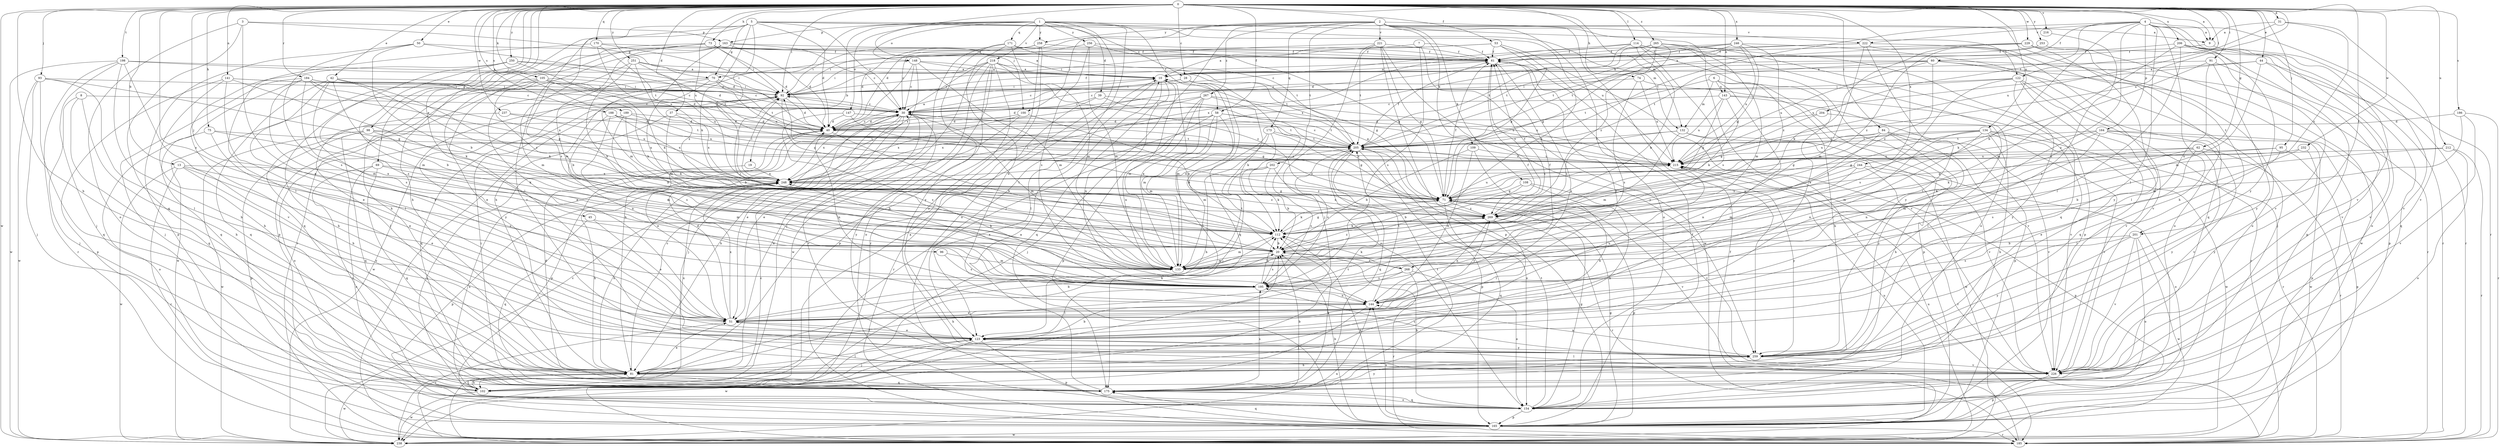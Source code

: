 strict digraph  {
0;
1;
2;
3;
4;
5;
6;
7;
8;
9;
10;
13;
19;
20;
28;
30;
31;
37;
39;
40;
42;
44;
45;
50;
51;
53;
58;
60;
61;
62;
69;
70;
71;
73;
74;
75;
81;
84;
91;
92;
93;
95;
96;
98;
100;
102;
105;
108;
109;
112;
114;
122;
123;
132;
133;
134;
141;
143;
144;
147;
148;
154;
163;
164;
165;
170;
171;
173;
175;
184;
185;
186;
188;
189;
195;
198;
201;
202;
204;
205;
206;
212;
215;
216;
218;
221;
222;
226;
229;
232;
237;
238;
244;
246;
248;
250;
251;
253;
256;
258;
259;
265;
267;
268;
269;
0 -> 9  [label=a];
0 -> 13  [label=b];
0 -> 28  [label=c];
0 -> 31  [label=d];
0 -> 37  [label=d];
0 -> 42  [label=e];
0 -> 44  [label=e];
0 -> 45  [label=e];
0 -> 50  [label=e];
0 -> 53  [label=f];
0 -> 58  [label=f];
0 -> 62  [label=g];
0 -> 69  [label=g];
0 -> 73  [label=h];
0 -> 74  [label=h];
0 -> 75  [label=h];
0 -> 81  [label=h];
0 -> 84  [label=i];
0 -> 91  [label=i];
0 -> 92  [label=i];
0 -> 93  [label=j];
0 -> 95  [label=j];
0 -> 96  [label=j];
0 -> 98  [label=j];
0 -> 100  [label=j];
0 -> 105  [label=k];
0 -> 114  [label=l];
0 -> 122  [label=l];
0 -> 132  [label=m];
0 -> 134  [label=n];
0 -> 141  [label=n];
0 -> 143  [label=n];
0 -> 170  [label=q];
0 -> 184  [label=r];
0 -> 186  [label=s];
0 -> 188  [label=s];
0 -> 189  [label=s];
0 -> 195  [label=s];
0 -> 198  [label=t];
0 -> 201  [label=t];
0 -> 206  [label=u];
0 -> 212  [label=u];
0 -> 215  [label=u];
0 -> 216  [label=v];
0 -> 229  [label=w];
0 -> 232  [label=w];
0 -> 237  [label=w];
0 -> 238  [label=w];
0 -> 244  [label=x];
0 -> 246  [label=x];
0 -> 248  [label=x];
0 -> 250  [label=y];
0 -> 251  [label=y];
0 -> 253  [label=y];
0 -> 265  [label=z];
1 -> 19  [label=b];
1 -> 39  [label=d];
1 -> 58  [label=f];
1 -> 81  [label=h];
1 -> 122  [label=l];
1 -> 123  [label=l];
1 -> 132  [label=m];
1 -> 147  [label=o];
1 -> 148  [label=o];
1 -> 154  [label=o];
1 -> 163  [label=p];
1 -> 171  [label=q];
1 -> 218  [label=v];
1 -> 256  [label=y];
1 -> 258  [label=y];
2 -> 40  [label=d];
2 -> 100  [label=j];
2 -> 102  [label=j];
2 -> 108  [label=k];
2 -> 109  [label=k];
2 -> 154  [label=o];
2 -> 173  [label=q];
2 -> 185  [label=r];
2 -> 201  [label=t];
2 -> 202  [label=t];
2 -> 221  [label=v];
2 -> 222  [label=v];
2 -> 258  [label=y];
2 -> 259  [label=y];
2 -> 267  [label=z];
3 -> 51  [label=e];
3 -> 70  [label=g];
3 -> 154  [label=o];
3 -> 163  [label=p];
3 -> 175  [label=q];
4 -> 9  [label=a];
4 -> 20  [label=b];
4 -> 60  [label=f];
4 -> 81  [label=h];
4 -> 123  [label=l];
4 -> 164  [label=p];
4 -> 185  [label=r];
4 -> 204  [label=t];
4 -> 205  [label=t];
4 -> 222  [label=v];
4 -> 226  [label=v];
4 -> 259  [label=y];
4 -> 268  [label=z];
5 -> 9  [label=a];
5 -> 28  [label=c];
5 -> 30  [label=c];
5 -> 40  [label=d];
5 -> 70  [label=g];
5 -> 81  [label=h];
5 -> 112  [label=k];
5 -> 195  [label=s];
5 -> 215  [label=u];
5 -> 226  [label=v];
5 -> 248  [label=x];
6 -> 81  [label=h];
6 -> 123  [label=l];
6 -> 132  [label=m];
6 -> 143  [label=n];
6 -> 165  [label=p];
6 -> 205  [label=t];
7 -> 61  [label=f];
7 -> 70  [label=g];
7 -> 195  [label=s];
7 -> 238  [label=w];
8 -> 30  [label=c];
8 -> 81  [label=h];
8 -> 102  [label=j];
8 -> 175  [label=q];
9 -> 61  [label=f];
9 -> 226  [label=v];
10 -> 92  [label=i];
10 -> 123  [label=l];
10 -> 133  [label=m];
10 -> 144  [label=n];
10 -> 175  [label=q];
13 -> 51  [label=e];
13 -> 185  [label=r];
13 -> 195  [label=s];
13 -> 238  [label=w];
13 -> 248  [label=x];
13 -> 259  [label=y];
19 -> 102  [label=j];
19 -> 248  [label=x];
20 -> 92  [label=i];
20 -> 133  [label=m];
20 -> 195  [label=s];
20 -> 268  [label=z];
20 -> 269  [label=z];
28 -> 30  [label=c];
28 -> 92  [label=i];
28 -> 133  [label=m];
28 -> 154  [label=o];
28 -> 175  [label=q];
30 -> 40  [label=d];
30 -> 51  [label=e];
30 -> 81  [label=h];
30 -> 92  [label=i];
30 -> 102  [label=j];
30 -> 133  [label=m];
30 -> 226  [label=v];
30 -> 248  [label=x];
30 -> 259  [label=y];
31 -> 9  [label=a];
31 -> 215  [label=u];
31 -> 226  [label=v];
31 -> 269  [label=z];
37 -> 20  [label=b];
37 -> 40  [label=d];
37 -> 154  [label=o];
37 -> 248  [label=x];
39 -> 30  [label=c];
39 -> 185  [label=r];
39 -> 215  [label=u];
39 -> 269  [label=z];
40 -> 10  [label=a];
40 -> 20  [label=b];
40 -> 30  [label=c];
40 -> 51  [label=e];
40 -> 144  [label=n];
40 -> 165  [label=p];
40 -> 205  [label=t];
42 -> 20  [label=b];
42 -> 92  [label=i];
42 -> 112  [label=k];
42 -> 123  [label=l];
42 -> 175  [label=q];
42 -> 195  [label=s];
42 -> 269  [label=z];
44 -> 10  [label=a];
44 -> 133  [label=m];
44 -> 175  [label=q];
44 -> 215  [label=u];
44 -> 226  [label=v];
45 -> 51  [label=e];
45 -> 112  [label=k];
45 -> 175  [label=q];
50 -> 20  [label=b];
50 -> 40  [label=d];
50 -> 61  [label=f];
50 -> 165  [label=p];
50 -> 195  [label=s];
51 -> 20  [label=b];
51 -> 40  [label=d];
51 -> 61  [label=f];
51 -> 112  [label=k];
51 -> 123  [label=l];
51 -> 185  [label=r];
51 -> 215  [label=u];
51 -> 248  [label=x];
53 -> 10  [label=a];
53 -> 61  [label=f];
53 -> 71  [label=g];
53 -> 92  [label=i];
53 -> 112  [label=k];
53 -> 226  [label=v];
58 -> 20  [label=b];
58 -> 40  [label=d];
58 -> 102  [label=j];
58 -> 123  [label=l];
58 -> 133  [label=m];
58 -> 205  [label=t];
58 -> 215  [label=u];
58 -> 248  [label=x];
60 -> 10  [label=a];
60 -> 30  [label=c];
60 -> 102  [label=j];
60 -> 165  [label=p];
60 -> 185  [label=r];
60 -> 205  [label=t];
60 -> 215  [label=u];
60 -> 269  [label=z];
61 -> 10  [label=a];
61 -> 51  [label=e];
61 -> 269  [label=z];
62 -> 51  [label=e];
62 -> 112  [label=k];
62 -> 133  [label=m];
62 -> 185  [label=r];
62 -> 215  [label=u];
62 -> 259  [label=y];
69 -> 102  [label=j];
69 -> 133  [label=m];
69 -> 154  [label=o];
69 -> 175  [label=q];
69 -> 248  [label=x];
70 -> 51  [label=e];
70 -> 92  [label=i];
70 -> 133  [label=m];
70 -> 205  [label=t];
70 -> 215  [label=u];
70 -> 259  [label=y];
71 -> 10  [label=a];
71 -> 30  [label=c];
71 -> 61  [label=f];
71 -> 92  [label=i];
71 -> 112  [label=k];
71 -> 165  [label=p];
71 -> 175  [label=q];
71 -> 215  [label=u];
71 -> 226  [label=v];
71 -> 269  [label=z];
73 -> 10  [label=a];
73 -> 40  [label=d];
73 -> 61  [label=f];
73 -> 81  [label=h];
73 -> 92  [label=i];
73 -> 133  [label=m];
73 -> 165  [label=p];
74 -> 92  [label=i];
74 -> 195  [label=s];
74 -> 215  [label=u];
74 -> 226  [label=v];
75 -> 51  [label=e];
75 -> 112  [label=k];
75 -> 154  [label=o];
75 -> 205  [label=t];
81 -> 30  [label=c];
81 -> 51  [label=e];
81 -> 102  [label=j];
81 -> 123  [label=l];
81 -> 175  [label=q];
81 -> 238  [label=w];
81 -> 248  [label=x];
84 -> 81  [label=h];
84 -> 144  [label=n];
84 -> 205  [label=t];
84 -> 215  [label=u];
84 -> 226  [label=v];
84 -> 259  [label=y];
91 -> 10  [label=a];
91 -> 112  [label=k];
91 -> 123  [label=l];
91 -> 226  [label=v];
91 -> 259  [label=y];
92 -> 30  [label=c];
92 -> 40  [label=d];
92 -> 61  [label=f];
92 -> 71  [label=g];
92 -> 175  [label=q];
92 -> 238  [label=w];
93 -> 71  [label=g];
93 -> 92  [label=i];
93 -> 102  [label=j];
93 -> 123  [label=l];
93 -> 175  [label=q];
93 -> 238  [label=w];
95 -> 71  [label=g];
95 -> 123  [label=l];
95 -> 165  [label=p];
95 -> 215  [label=u];
96 -> 133  [label=m];
96 -> 195  [label=s];
98 -> 133  [label=m];
98 -> 165  [label=p];
98 -> 175  [label=q];
98 -> 205  [label=t];
98 -> 215  [label=u];
98 -> 238  [label=w];
100 -> 40  [label=d];
100 -> 51  [label=e];
100 -> 112  [label=k];
100 -> 248  [label=x];
102 -> 10  [label=a];
102 -> 20  [label=b];
102 -> 81  [label=h];
102 -> 205  [label=t];
102 -> 238  [label=w];
102 -> 248  [label=x];
105 -> 20  [label=b];
105 -> 30  [label=c];
105 -> 51  [label=e];
105 -> 81  [label=h];
105 -> 92  [label=i];
105 -> 112  [label=k];
105 -> 215  [label=u];
105 -> 238  [label=w];
108 -> 20  [label=b];
108 -> 71  [label=g];
108 -> 81  [label=h];
108 -> 226  [label=v];
109 -> 20  [label=b];
109 -> 81  [label=h];
109 -> 144  [label=n];
109 -> 215  [label=u];
112 -> 20  [label=b];
112 -> 71  [label=g];
112 -> 133  [label=m];
114 -> 20  [label=b];
114 -> 51  [label=e];
114 -> 61  [label=f];
114 -> 154  [label=o];
114 -> 195  [label=s];
114 -> 205  [label=t];
114 -> 248  [label=x];
114 -> 259  [label=y];
122 -> 30  [label=c];
122 -> 92  [label=i];
122 -> 175  [label=q];
122 -> 185  [label=r];
122 -> 195  [label=s];
122 -> 226  [label=v];
122 -> 259  [label=y];
123 -> 51  [label=e];
123 -> 102  [label=j];
123 -> 165  [label=p];
123 -> 238  [label=w];
123 -> 259  [label=y];
132 -> 133  [label=m];
132 -> 205  [label=t];
132 -> 226  [label=v];
132 -> 238  [label=w];
132 -> 269  [label=z];
133 -> 10  [label=a];
133 -> 61  [label=f];
133 -> 205  [label=t];
134 -> 71  [label=g];
134 -> 81  [label=h];
134 -> 133  [label=m];
134 -> 144  [label=n];
134 -> 185  [label=r];
134 -> 205  [label=t];
134 -> 226  [label=v];
134 -> 238  [label=w];
134 -> 269  [label=z];
141 -> 30  [label=c];
141 -> 51  [label=e];
141 -> 81  [label=h];
141 -> 92  [label=i];
141 -> 112  [label=k];
141 -> 165  [label=p];
143 -> 30  [label=c];
143 -> 71  [label=g];
143 -> 112  [label=k];
143 -> 165  [label=p];
143 -> 215  [label=u];
143 -> 226  [label=v];
144 -> 51  [label=e];
144 -> 102  [label=j];
144 -> 205  [label=t];
144 -> 269  [label=z];
147 -> 40  [label=d];
147 -> 71  [label=g];
147 -> 195  [label=s];
147 -> 205  [label=t];
148 -> 10  [label=a];
148 -> 30  [label=c];
148 -> 81  [label=h];
148 -> 92  [label=i];
148 -> 133  [label=m];
148 -> 205  [label=t];
148 -> 248  [label=x];
154 -> 20  [label=b];
154 -> 61  [label=f];
154 -> 71  [label=g];
154 -> 165  [label=p];
154 -> 175  [label=q];
154 -> 205  [label=t];
163 -> 30  [label=c];
163 -> 40  [label=d];
163 -> 61  [label=f];
163 -> 123  [label=l];
163 -> 133  [label=m];
163 -> 185  [label=r];
164 -> 71  [label=g];
164 -> 112  [label=k];
164 -> 144  [label=n];
164 -> 165  [label=p];
164 -> 205  [label=t];
164 -> 226  [label=v];
164 -> 238  [label=w];
165 -> 20  [label=b];
165 -> 71  [label=g];
165 -> 112  [label=k];
165 -> 144  [label=n];
165 -> 175  [label=q];
165 -> 185  [label=r];
165 -> 215  [label=u];
165 -> 238  [label=w];
170 -> 61  [label=f];
170 -> 92  [label=i];
170 -> 123  [label=l];
170 -> 205  [label=t];
170 -> 215  [label=u];
171 -> 61  [label=f];
171 -> 133  [label=m];
171 -> 144  [label=n];
171 -> 205  [label=t];
171 -> 238  [label=w];
171 -> 259  [label=y];
173 -> 71  [label=g];
173 -> 81  [label=h];
173 -> 102  [label=j];
173 -> 133  [label=m];
173 -> 205  [label=t];
175 -> 10  [label=a];
175 -> 20  [label=b];
175 -> 40  [label=d];
175 -> 92  [label=i];
175 -> 112  [label=k];
175 -> 154  [label=o];
175 -> 195  [label=s];
175 -> 205  [label=t];
175 -> 259  [label=y];
184 -> 30  [label=c];
184 -> 40  [label=d];
184 -> 51  [label=e];
184 -> 71  [label=g];
184 -> 92  [label=i];
184 -> 102  [label=j];
184 -> 133  [label=m];
184 -> 175  [label=q];
184 -> 248  [label=x];
185 -> 30  [label=c];
185 -> 61  [label=f];
185 -> 92  [label=i];
186 -> 40  [label=d];
186 -> 133  [label=m];
186 -> 185  [label=r];
186 -> 226  [label=v];
188 -> 40  [label=d];
188 -> 144  [label=n];
188 -> 195  [label=s];
188 -> 215  [label=u];
188 -> 248  [label=x];
189 -> 20  [label=b];
189 -> 40  [label=d];
189 -> 81  [label=h];
189 -> 112  [label=k];
189 -> 205  [label=t];
195 -> 112  [label=k];
195 -> 123  [label=l];
195 -> 144  [label=n];
195 -> 248  [label=x];
198 -> 10  [label=a];
198 -> 30  [label=c];
198 -> 81  [label=h];
198 -> 102  [label=j];
198 -> 185  [label=r];
198 -> 226  [label=v];
198 -> 238  [label=w];
201 -> 20  [label=b];
201 -> 154  [label=o];
201 -> 195  [label=s];
201 -> 226  [label=v];
201 -> 238  [label=w];
201 -> 259  [label=y];
202 -> 20  [label=b];
202 -> 112  [label=k];
202 -> 195  [label=s];
202 -> 248  [label=x];
202 -> 269  [label=z];
204 -> 40  [label=d];
204 -> 71  [label=g];
204 -> 123  [label=l];
205 -> 30  [label=c];
205 -> 61  [label=f];
205 -> 154  [label=o];
205 -> 165  [label=p];
205 -> 175  [label=q];
205 -> 195  [label=s];
205 -> 215  [label=u];
206 -> 61  [label=f];
206 -> 123  [label=l];
206 -> 133  [label=m];
206 -> 154  [label=o];
206 -> 165  [label=p];
206 -> 185  [label=r];
206 -> 226  [label=v];
212 -> 20  [label=b];
212 -> 154  [label=o];
212 -> 185  [label=r];
212 -> 215  [label=u];
215 -> 185  [label=r];
215 -> 248  [label=x];
215 -> 259  [label=y];
216 -> 51  [label=e];
218 -> 10  [label=a];
218 -> 30  [label=c];
218 -> 71  [label=g];
218 -> 92  [label=i];
218 -> 102  [label=j];
218 -> 154  [label=o];
218 -> 165  [label=p];
218 -> 238  [label=w];
218 -> 259  [label=y];
218 -> 269  [label=z];
221 -> 61  [label=f];
221 -> 71  [label=g];
221 -> 92  [label=i];
221 -> 102  [label=j];
221 -> 165  [label=p];
221 -> 205  [label=t];
221 -> 259  [label=y];
222 -> 10  [label=a];
222 -> 61  [label=f];
222 -> 123  [label=l];
222 -> 133  [label=m];
222 -> 154  [label=o];
222 -> 226  [label=v];
226 -> 123  [label=l];
226 -> 165  [label=p];
226 -> 248  [label=x];
229 -> 61  [label=f];
229 -> 112  [label=k];
229 -> 154  [label=o];
229 -> 205  [label=t];
229 -> 238  [label=w];
229 -> 259  [label=y];
232 -> 195  [label=s];
232 -> 215  [label=u];
232 -> 259  [label=y];
237 -> 40  [label=d];
237 -> 123  [label=l];
237 -> 215  [label=u];
238 -> 30  [label=c];
238 -> 144  [label=n];
238 -> 215  [label=u];
244 -> 133  [label=m];
244 -> 154  [label=o];
244 -> 165  [label=p];
244 -> 248  [label=x];
244 -> 269  [label=z];
246 -> 30  [label=c];
246 -> 40  [label=d];
246 -> 61  [label=f];
246 -> 71  [label=g];
246 -> 175  [label=q];
246 -> 205  [label=t];
246 -> 215  [label=u];
246 -> 269  [label=z];
248 -> 71  [label=g];
248 -> 81  [label=h];
248 -> 92  [label=i];
248 -> 165  [label=p];
248 -> 269  [label=z];
250 -> 10  [label=a];
250 -> 40  [label=d];
250 -> 112  [label=k];
250 -> 133  [label=m];
250 -> 175  [label=q];
250 -> 195  [label=s];
251 -> 10  [label=a];
251 -> 20  [label=b];
251 -> 92  [label=i];
251 -> 133  [label=m];
251 -> 205  [label=t];
251 -> 269  [label=z];
253 -> 61  [label=f];
253 -> 185  [label=r];
253 -> 269  [label=z];
256 -> 30  [label=c];
256 -> 61  [label=f];
256 -> 71  [label=g];
256 -> 133  [label=m];
256 -> 195  [label=s];
258 -> 40  [label=d];
258 -> 61  [label=f];
258 -> 81  [label=h];
258 -> 92  [label=i];
258 -> 185  [label=r];
259 -> 81  [label=h];
259 -> 144  [label=n];
259 -> 195  [label=s];
259 -> 226  [label=v];
265 -> 61  [label=f];
265 -> 71  [label=g];
265 -> 133  [label=m];
265 -> 165  [label=p];
265 -> 175  [label=q];
265 -> 205  [label=t];
265 -> 248  [label=x];
265 -> 269  [label=z];
267 -> 30  [label=c];
267 -> 40  [label=d];
267 -> 112  [label=k];
267 -> 133  [label=m];
267 -> 144  [label=n];
267 -> 165  [label=p];
267 -> 215  [label=u];
268 -> 61  [label=f];
268 -> 81  [label=h];
268 -> 112  [label=k];
268 -> 154  [label=o];
268 -> 185  [label=r];
268 -> 195  [label=s];
269 -> 61  [label=f];
269 -> 112  [label=k];
269 -> 123  [label=l];
269 -> 144  [label=n];
269 -> 185  [label=r];
269 -> 248  [label=x];
}
